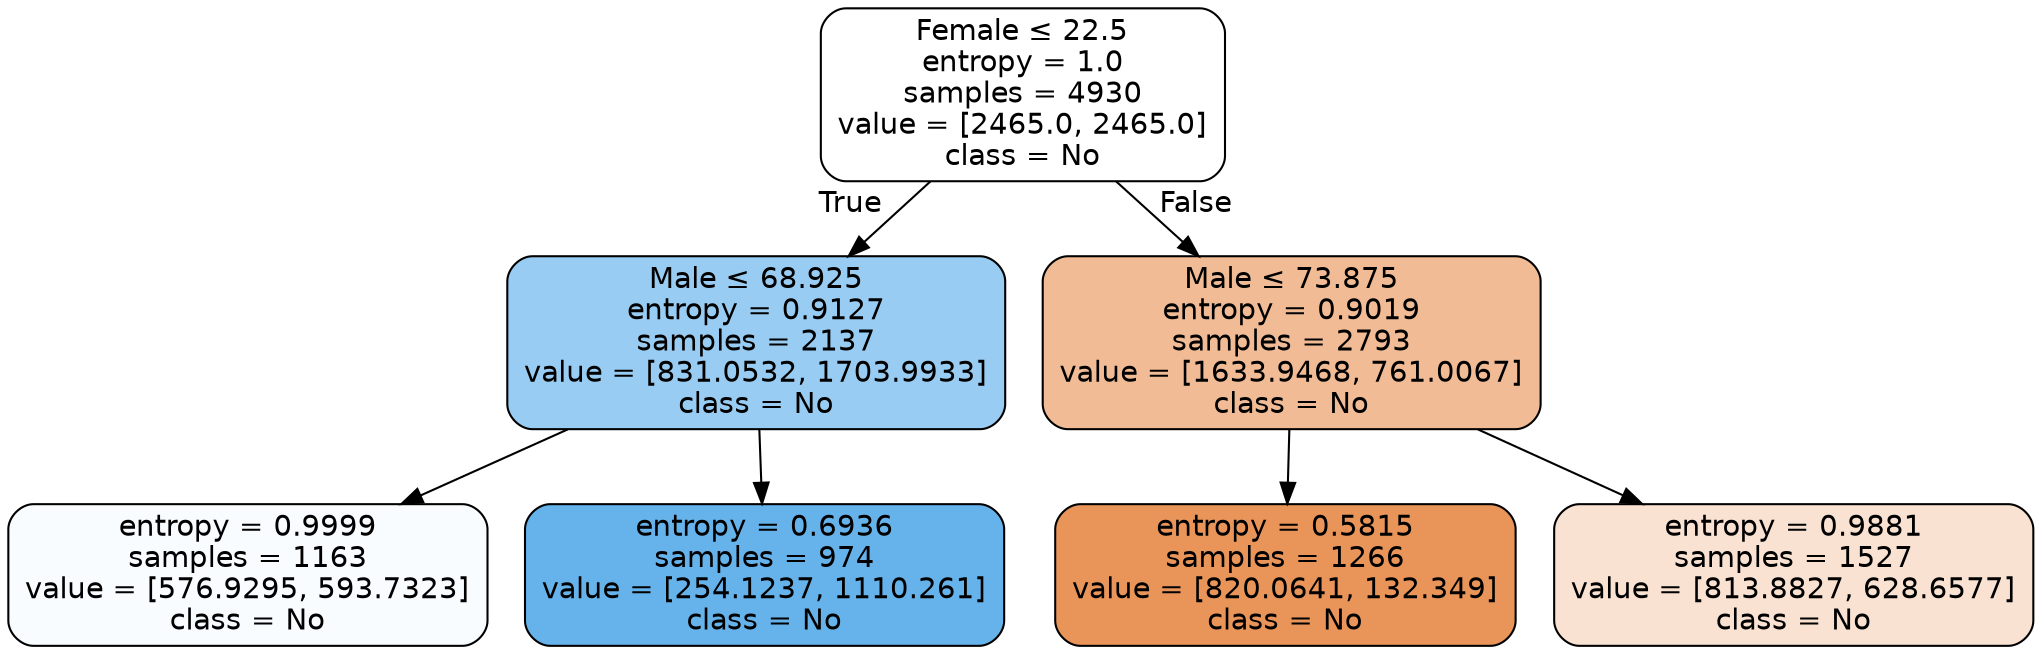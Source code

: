digraph Tree {
node [shape=box, style="filled, rounded", color="black", fontname=helvetica] ;
edge [fontname=helvetica] ;
0 [label=<Female &le; 22.5<br/>entropy = 1.0<br/>samples = 4930<br/>value = [2465.0, 2465.0]<br/>class = No>, fillcolor="#399de500"] ;
1 [label=<Male &le; 68.925<br/>entropy = 0.9127<br/>samples = 2137<br/>value = [831.0532, 1703.9933]<br/>class = No>, fillcolor="#399de583"] ;
0 -> 1 [labeldistance=2.5, labelangle=45, headlabel="True"] ;
2 [label=<entropy = 0.9999<br/>samples = 1163<br/>value = [576.9295, 593.7323]<br/>class = No>, fillcolor="#399de507"] ;
1 -> 2 ;
3 [label=<entropy = 0.6936<br/>samples = 974<br/>value = [254.1237, 1110.261]<br/>class = No>, fillcolor="#399de5c5"] ;
1 -> 3 ;
4 [label=<Male &le; 73.875<br/>entropy = 0.9019<br/>samples = 2793<br/>value = [1633.9468, 761.0067]<br/>class = No>, fillcolor="#e5813988"] ;
0 -> 4 [labeldistance=2.5, labelangle=-45, headlabel="False"] ;
5 [label=<entropy = 0.5815<br/>samples = 1266<br/>value = [820.0641, 132.349]<br/>class = No>, fillcolor="#e58139d6"] ;
4 -> 5 ;
6 [label=<entropy = 0.9881<br/>samples = 1527<br/>value = [813.8827, 628.6577]<br/>class = No>, fillcolor="#e581393a"] ;
4 -> 6 ;
}